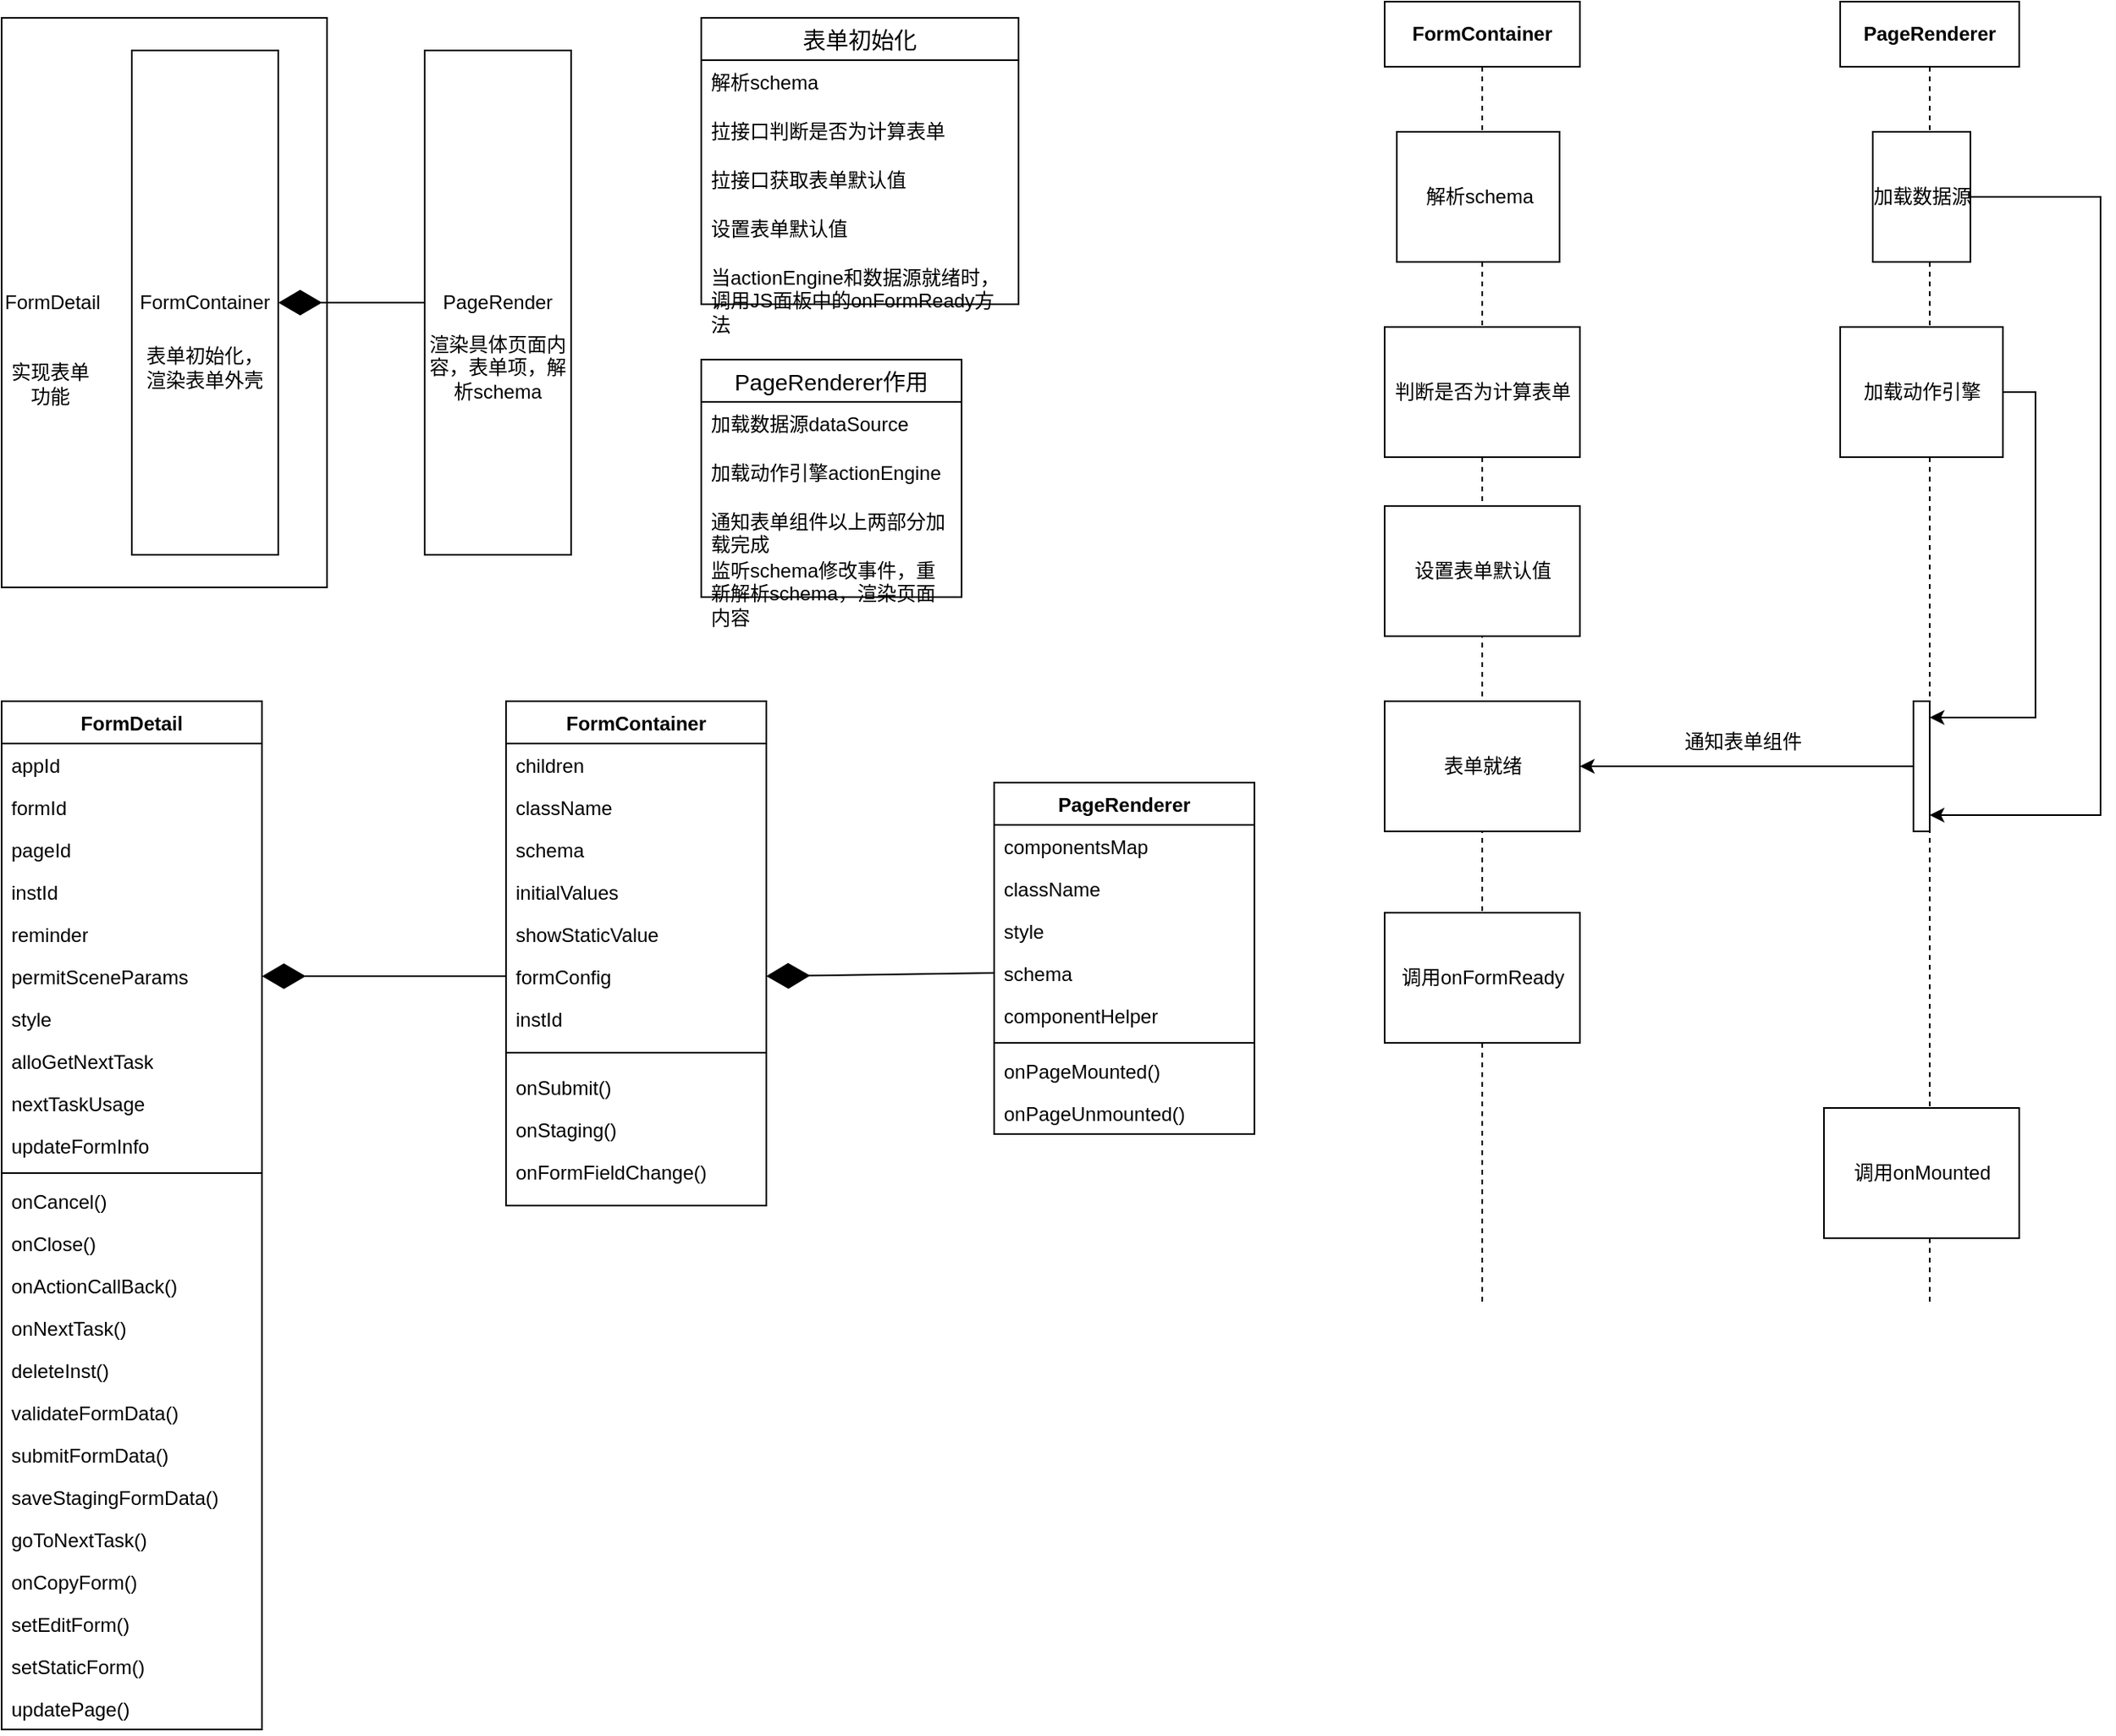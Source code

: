 <mxfile version="24.7.6">
  <diagram name="第 1 页" id="LoVdSpaz20xGBIXguYWv">
    <mxGraphModel dx="1248" dy="915" grid="1" gridSize="10" guides="1" tooltips="1" connect="1" arrows="1" fold="1" page="1" pageScale="1" pageWidth="827" pageHeight="1169" math="0" shadow="0">
      <root>
        <mxCell id="0" />
        <mxCell id="1" parent="0" />
        <mxCell id="MTlcmfKueNscHB39uHmk-1" value="FormDetail" style="html=1;whiteSpace=wrap;align=left;" parent="1" vertex="1">
          <mxGeometry x="190" y="250" width="200" height="350" as="geometry" />
        </mxCell>
        <mxCell id="MTlcmfKueNscHB39uHmk-3" value="FormContainer" style="html=1;whiteSpace=wrap;align=center;" parent="1" vertex="1">
          <mxGeometry x="270" y="270" width="90" height="310" as="geometry" />
        </mxCell>
        <mxCell id="MTlcmfKueNscHB39uHmk-4" value="PageRender" style="html=1;whiteSpace=wrap;align=center;" parent="1" vertex="1">
          <mxGeometry x="450" y="270" width="90" height="310" as="geometry" />
        </mxCell>
        <mxCell id="MTlcmfKueNscHB39uHmk-5" value="实现表单功能" style="text;html=1;align=center;verticalAlign=middle;whiteSpace=wrap;rounded=0;" parent="1" vertex="1">
          <mxGeometry x="190" y="460" width="60" height="30" as="geometry" />
        </mxCell>
        <mxCell id="MTlcmfKueNscHB39uHmk-6" value="表单初始化，渲染表单外壳" style="text;html=1;align=center;verticalAlign=middle;whiteSpace=wrap;rounded=0;" parent="1" vertex="1">
          <mxGeometry x="275" y="450" width="80" height="30" as="geometry" />
        </mxCell>
        <mxCell id="MTlcmfKueNscHB39uHmk-7" value="" style="endArrow=diamondThin;endFill=1;endSize=24;html=1;rounded=0;exitX=0;exitY=0.5;exitDx=0;exitDy=0;entryX=1;entryY=0.5;entryDx=0;entryDy=0;" parent="1" source="MTlcmfKueNscHB39uHmk-4" target="MTlcmfKueNscHB39uHmk-3" edge="1">
          <mxGeometry width="160" relative="1" as="geometry">
            <mxPoint x="270" y="860" as="sourcePoint" />
            <mxPoint x="430" y="860" as="targetPoint" />
          </mxGeometry>
        </mxCell>
        <mxCell id="MTlcmfKueNscHB39uHmk-8" value="渲染具体页面内容，表单项，解析schema" style="text;html=1;align=center;verticalAlign=middle;whiteSpace=wrap;rounded=0;" parent="1" vertex="1">
          <mxGeometry x="450" y="450" width="90" height="30" as="geometry" />
        </mxCell>
        <mxCell id="MTlcmfKueNscHB39uHmk-10" value="表单初始化" style="swimlane;fontStyle=0;childLayout=stackLayout;horizontal=1;startSize=26;horizontalStack=0;resizeParent=1;resizeParentMax=0;resizeLast=0;collapsible=1;marginBottom=0;align=center;fontSize=14;fixedWidth=0;resizeHeight=1;" parent="1" vertex="1">
          <mxGeometry x="620" y="250" width="195" height="176" as="geometry">
            <mxRectangle x="195" y="640" width="110" height="30" as="alternateBounds" />
          </mxGeometry>
        </mxCell>
        <mxCell id="MTlcmfKueNscHB39uHmk-11" value="解析schema" style="text;strokeColor=none;fillColor=none;spacingLeft=4;spacingRight=4;overflow=hidden;rotatable=0;points=[[0,0.5],[1,0.5]];portConstraint=eastwest;fontSize=12;whiteSpace=wrap;html=1;" parent="MTlcmfKueNscHB39uHmk-10" vertex="1">
          <mxGeometry y="26" width="195" height="30" as="geometry" />
        </mxCell>
        <mxCell id="MTlcmfKueNscHB39uHmk-12" value="拉接口判断是否为计算表单" style="text;strokeColor=none;fillColor=none;spacingLeft=4;spacingRight=4;overflow=hidden;rotatable=0;points=[[0,0.5],[1,0.5]];portConstraint=eastwest;fontSize=12;whiteSpace=wrap;html=1;" parent="MTlcmfKueNscHB39uHmk-10" vertex="1">
          <mxGeometry y="56" width="195" height="30" as="geometry" />
        </mxCell>
        <mxCell id="MTlcmfKueNscHB39uHmk-13" value="拉接口获取表单默认值" style="text;strokeColor=none;fillColor=none;spacingLeft=4;spacingRight=4;overflow=hidden;rotatable=0;points=[[0,0.5],[1,0.5]];portConstraint=eastwest;fontSize=12;whiteSpace=wrap;html=1;" parent="MTlcmfKueNscHB39uHmk-10" vertex="1">
          <mxGeometry y="86" width="195" height="30" as="geometry" />
        </mxCell>
        <mxCell id="MTlcmfKueNscHB39uHmk-14" value="设置表单默认值" style="text;strokeColor=none;fillColor=none;spacingLeft=4;spacingRight=4;overflow=hidden;rotatable=0;points=[[0,0.5],[1,0.5]];portConstraint=eastwest;fontSize=12;whiteSpace=wrap;html=1;" parent="MTlcmfKueNscHB39uHmk-10" vertex="1">
          <mxGeometry y="116" width="195" height="30" as="geometry" />
        </mxCell>
        <mxCell id="MTlcmfKueNscHB39uHmk-15" value="当actionEngine和数据源就绪时，调用JS面板中的onFormReady方法" style="text;strokeColor=none;fillColor=none;spacingLeft=4;spacingRight=4;overflow=visible;rotatable=0;points=[[0,0.5],[1,0.5]];portConstraint=eastwest;fontSize=12;whiteSpace=wrap;html=1;" parent="MTlcmfKueNscHB39uHmk-10" vertex="1">
          <mxGeometry y="146" width="195" height="30" as="geometry" />
        </mxCell>
        <mxCell id="MTlcmfKueNscHB39uHmk-18" value="PageRenderer作用" style="swimlane;fontStyle=0;childLayout=stackLayout;horizontal=1;startSize=26;horizontalStack=0;resizeParent=1;resizeParentMax=0;resizeLast=0;collapsible=1;marginBottom=0;align=center;fontSize=14;" parent="1" vertex="1">
          <mxGeometry x="620" y="460" width="160" height="146" as="geometry" />
        </mxCell>
        <mxCell id="MTlcmfKueNscHB39uHmk-19" value="加载数据源dataSource" style="text;strokeColor=none;fillColor=none;spacingLeft=4;spacingRight=4;overflow=hidden;rotatable=0;points=[[0,0.5],[1,0.5]];portConstraint=eastwest;fontSize=12;whiteSpace=wrap;html=1;" parent="MTlcmfKueNscHB39uHmk-18" vertex="1">
          <mxGeometry y="26" width="160" height="30" as="geometry" />
        </mxCell>
        <mxCell id="MTlcmfKueNscHB39uHmk-20" value="加载动作引擎actionEngine" style="text;strokeColor=none;fillColor=none;spacingLeft=4;spacingRight=4;overflow=hidden;rotatable=0;points=[[0,0.5],[1,0.5]];portConstraint=eastwest;fontSize=12;whiteSpace=wrap;html=1;" parent="MTlcmfKueNscHB39uHmk-18" vertex="1">
          <mxGeometry y="56" width="160" height="30" as="geometry" />
        </mxCell>
        <mxCell id="MTlcmfKueNscHB39uHmk-21" value="通知表单组件以上两部分加载完成" style="text;strokeColor=none;fillColor=none;spacingLeft=4;spacingRight=4;overflow=hidden;rotatable=0;points=[[0,0.5],[1,0.5]];portConstraint=eastwest;fontSize=12;whiteSpace=wrap;html=1;" parent="MTlcmfKueNscHB39uHmk-18" vertex="1">
          <mxGeometry y="86" width="160" height="30" as="geometry" />
        </mxCell>
        <mxCell id="MTlcmfKueNscHB39uHmk-22" value="监听schema修改事件，重新解析schema，渲染页面内容" style="text;strokeColor=none;fillColor=none;spacingLeft=4;spacingRight=4;overflow=visible;rotatable=0;points=[[0,0.5],[1,0.5]];portConstraint=eastwest;fontSize=12;whiteSpace=wrap;html=1;" parent="MTlcmfKueNscHB39uHmk-18" vertex="1">
          <mxGeometry y="116" width="160" height="30" as="geometry" />
        </mxCell>
        <mxCell id="aeAs8SqdMSBDvHF7y7z5-1" value="FormContainer" style="swimlane;fontStyle=1;align=center;verticalAlign=top;childLayout=stackLayout;horizontal=1;startSize=26;horizontalStack=0;resizeParent=1;resizeLast=0;collapsible=1;marginBottom=0;rounded=0;shadow=0;strokeWidth=1;" parent="1" vertex="1">
          <mxGeometry x="500" y="670" width="160" height="310" as="geometry">
            <mxRectangle x="230" y="140" width="160" height="26" as="alternateBounds" />
          </mxGeometry>
        </mxCell>
        <mxCell id="aeAs8SqdMSBDvHF7y7z5-2" value="children" style="text;align=left;verticalAlign=top;spacingLeft=4;spacingRight=4;overflow=hidden;rotatable=0;points=[[0,0.5],[1,0.5]];portConstraint=eastwest;" parent="aeAs8SqdMSBDvHF7y7z5-1" vertex="1">
          <mxGeometry y="26" width="160" height="26" as="geometry" />
        </mxCell>
        <mxCell id="aeAs8SqdMSBDvHF7y7z5-3" value="className" style="text;align=left;verticalAlign=top;spacingLeft=4;spacingRight=4;overflow=hidden;rotatable=0;points=[[0,0.5],[1,0.5]];portConstraint=eastwest;rounded=0;shadow=0;html=0;" parent="aeAs8SqdMSBDvHF7y7z5-1" vertex="1">
          <mxGeometry y="52" width="160" height="26" as="geometry" />
        </mxCell>
        <mxCell id="aeAs8SqdMSBDvHF7y7z5-4" value="schema" style="text;align=left;verticalAlign=top;spacingLeft=4;spacingRight=4;overflow=hidden;rotatable=0;points=[[0,0.5],[1,0.5]];portConstraint=eastwest;rounded=0;shadow=0;html=0;" parent="aeAs8SqdMSBDvHF7y7z5-1" vertex="1">
          <mxGeometry y="78" width="160" height="26" as="geometry" />
        </mxCell>
        <mxCell id="aeAs8SqdMSBDvHF7y7z5-5" value="initialValues" style="text;align=left;verticalAlign=top;spacingLeft=4;spacingRight=4;overflow=hidden;rotatable=0;points=[[0,0.5],[1,0.5]];portConstraint=eastwest;rounded=0;shadow=0;html=0;" parent="aeAs8SqdMSBDvHF7y7z5-1" vertex="1">
          <mxGeometry y="104" width="160" height="26" as="geometry" />
        </mxCell>
        <mxCell id="aeAs8SqdMSBDvHF7y7z5-6" value="showStaticValue" style="text;align=left;verticalAlign=top;spacingLeft=4;spacingRight=4;overflow=hidden;rotatable=0;points=[[0,0.5],[1,0.5]];portConstraint=eastwest;rounded=0;shadow=0;html=0;" parent="aeAs8SqdMSBDvHF7y7z5-1" vertex="1">
          <mxGeometry y="130" width="160" height="26" as="geometry" />
        </mxCell>
        <mxCell id="aeAs8SqdMSBDvHF7y7z5-7" value="formConfig" style="text;align=left;verticalAlign=top;spacingLeft=4;spacingRight=4;overflow=hidden;rotatable=0;points=[[0,0.5],[1,0.5]];portConstraint=eastwest;rounded=0;shadow=0;html=0;" parent="aeAs8SqdMSBDvHF7y7z5-1" vertex="1">
          <mxGeometry y="156" width="160" height="26" as="geometry" />
        </mxCell>
        <mxCell id="aeAs8SqdMSBDvHF7y7z5-8" value="instId" style="text;align=left;verticalAlign=top;spacingLeft=4;spacingRight=4;overflow=hidden;rotatable=0;points=[[0,0.5],[1,0.5]];portConstraint=eastwest;rounded=0;shadow=0;html=0;" parent="aeAs8SqdMSBDvHF7y7z5-1" vertex="1">
          <mxGeometry y="182" width="160" height="26" as="geometry" />
        </mxCell>
        <mxCell id="aeAs8SqdMSBDvHF7y7z5-9" value="" style="line;html=1;strokeWidth=1;align=left;verticalAlign=middle;spacingTop=-1;spacingLeft=3;spacingRight=3;rotatable=0;labelPosition=right;points=[];portConstraint=eastwest;" parent="aeAs8SqdMSBDvHF7y7z5-1" vertex="1">
          <mxGeometry y="208" width="160" height="16" as="geometry" />
        </mxCell>
        <mxCell id="aeAs8SqdMSBDvHF7y7z5-10" value="onSubmit()" style="text;align=left;verticalAlign=top;spacingLeft=4;spacingRight=4;overflow=hidden;rotatable=0;points=[[0,0.5],[1,0.5]];portConstraint=eastwest;rounded=0;shadow=0;html=0;" parent="aeAs8SqdMSBDvHF7y7z5-1" vertex="1">
          <mxGeometry y="224" width="160" height="26" as="geometry" />
        </mxCell>
        <mxCell id="aeAs8SqdMSBDvHF7y7z5-11" value="onStaging()" style="text;align=left;verticalAlign=top;spacingLeft=4;spacingRight=4;overflow=hidden;rotatable=0;points=[[0,0.5],[1,0.5]];portConstraint=eastwest;rounded=0;shadow=0;html=0;" parent="aeAs8SqdMSBDvHF7y7z5-1" vertex="1">
          <mxGeometry y="250" width="160" height="26" as="geometry" />
        </mxCell>
        <mxCell id="aeAs8SqdMSBDvHF7y7z5-12" value="onFormFieldChange()" style="text;align=left;verticalAlign=top;spacingLeft=4;spacingRight=4;overflow=hidden;rotatable=0;points=[[0,0.5],[1,0.5]];portConstraint=eastwest;rounded=0;shadow=0;html=0;" parent="aeAs8SqdMSBDvHF7y7z5-1" vertex="1">
          <mxGeometry y="276" width="160" height="26" as="geometry" />
        </mxCell>
        <mxCell id="aeAs8SqdMSBDvHF7y7z5-13" value="PageRenderer" style="swimlane;fontStyle=1;align=center;verticalAlign=top;childLayout=stackLayout;horizontal=1;startSize=26;horizontalStack=0;resizeParent=1;resizeParentMax=0;resizeLast=0;collapsible=1;marginBottom=0;whiteSpace=wrap;html=1;" parent="1" vertex="1">
          <mxGeometry x="800" y="720" width="160" height="216" as="geometry" />
        </mxCell>
        <mxCell id="aeAs8SqdMSBDvHF7y7z5-14" value="componentsMap" style="text;strokeColor=none;fillColor=none;align=left;verticalAlign=top;spacingLeft=4;spacingRight=4;overflow=hidden;rotatable=0;points=[[0,0.5],[1,0.5]];portConstraint=eastwest;whiteSpace=wrap;html=1;" parent="aeAs8SqdMSBDvHF7y7z5-13" vertex="1">
          <mxGeometry y="26" width="160" height="26" as="geometry" />
        </mxCell>
        <mxCell id="aeAs8SqdMSBDvHF7y7z5-15" value="className" style="text;strokeColor=none;fillColor=none;align=left;verticalAlign=top;spacingLeft=4;spacingRight=4;overflow=hidden;rotatable=0;points=[[0,0.5],[1,0.5]];portConstraint=eastwest;whiteSpace=wrap;html=1;" parent="aeAs8SqdMSBDvHF7y7z5-13" vertex="1">
          <mxGeometry y="52" width="160" height="26" as="geometry" />
        </mxCell>
        <mxCell id="aeAs8SqdMSBDvHF7y7z5-16" value="style" style="text;strokeColor=none;fillColor=none;align=left;verticalAlign=top;spacingLeft=4;spacingRight=4;overflow=hidden;rotatable=0;points=[[0,0.5],[1,0.5]];portConstraint=eastwest;whiteSpace=wrap;html=1;" parent="aeAs8SqdMSBDvHF7y7z5-13" vertex="1">
          <mxGeometry y="78" width="160" height="26" as="geometry" />
        </mxCell>
        <mxCell id="aeAs8SqdMSBDvHF7y7z5-17" value="schema" style="text;strokeColor=none;fillColor=none;align=left;verticalAlign=top;spacingLeft=4;spacingRight=4;overflow=hidden;rotatable=0;points=[[0,0.5],[1,0.5]];portConstraint=eastwest;whiteSpace=wrap;html=1;" parent="aeAs8SqdMSBDvHF7y7z5-13" vertex="1">
          <mxGeometry y="104" width="160" height="26" as="geometry" />
        </mxCell>
        <mxCell id="aeAs8SqdMSBDvHF7y7z5-18" value="componentHelper" style="text;strokeColor=none;fillColor=none;align=left;verticalAlign=top;spacingLeft=4;spacingRight=4;overflow=hidden;rotatable=0;points=[[0,0.5],[1,0.5]];portConstraint=eastwest;whiteSpace=wrap;html=1;" parent="aeAs8SqdMSBDvHF7y7z5-13" vertex="1">
          <mxGeometry y="130" width="160" height="26" as="geometry" />
        </mxCell>
        <mxCell id="aeAs8SqdMSBDvHF7y7z5-19" value="" style="line;strokeWidth=1;fillColor=none;align=left;verticalAlign=middle;spacingTop=-1;spacingLeft=3;spacingRight=3;rotatable=0;labelPosition=right;points=[];portConstraint=eastwest;strokeColor=inherit;" parent="aeAs8SqdMSBDvHF7y7z5-13" vertex="1">
          <mxGeometry y="156" width="160" height="8" as="geometry" />
        </mxCell>
        <mxCell id="aeAs8SqdMSBDvHF7y7z5-20" value="onPageMounted()" style="text;strokeColor=none;fillColor=none;align=left;verticalAlign=top;spacingLeft=4;spacingRight=4;overflow=hidden;rotatable=0;points=[[0,0.5],[1,0.5]];portConstraint=eastwest;whiteSpace=wrap;html=1;" parent="aeAs8SqdMSBDvHF7y7z5-13" vertex="1">
          <mxGeometry y="164" width="160" height="26" as="geometry" />
        </mxCell>
        <mxCell id="aeAs8SqdMSBDvHF7y7z5-21" value="onPageUnmounted()" style="text;strokeColor=none;fillColor=none;align=left;verticalAlign=top;spacingLeft=4;spacingRight=4;overflow=hidden;rotatable=0;points=[[0,0.5],[1,0.5]];portConstraint=eastwest;whiteSpace=wrap;html=1;" parent="aeAs8SqdMSBDvHF7y7z5-13" vertex="1">
          <mxGeometry y="190" width="160" height="26" as="geometry" />
        </mxCell>
        <mxCell id="aeAs8SqdMSBDvHF7y7z5-22" value="" style="endArrow=diamondThin;endFill=1;endSize=24;html=1;rounded=0;entryX=1;entryY=0.5;entryDx=0;entryDy=0;exitX=0;exitY=0.5;exitDx=0;exitDy=0;" parent="1" source="aeAs8SqdMSBDvHF7y7z5-17" target="aeAs8SqdMSBDvHF7y7z5-7" edge="1">
          <mxGeometry width="160" relative="1" as="geometry">
            <mxPoint x="769" y="813" as="sourcePoint" />
            <mxPoint x="830" y="1020" as="targetPoint" />
          </mxGeometry>
        </mxCell>
        <mxCell id="aeAs8SqdMSBDvHF7y7z5-23" value="FormDetail" style="swimlane;fontStyle=1;align=center;verticalAlign=top;childLayout=stackLayout;horizontal=1;startSize=26;horizontalStack=0;resizeParent=1;resizeParentMax=0;resizeLast=0;collapsible=1;marginBottom=0;whiteSpace=wrap;html=1;" parent="1" vertex="1">
          <mxGeometry x="190" y="670" width="160" height="632" as="geometry" />
        </mxCell>
        <mxCell id="aeAs8SqdMSBDvHF7y7z5-24" value="appId" style="text;strokeColor=none;fillColor=none;align=left;verticalAlign=top;spacingLeft=4;spacingRight=4;overflow=hidden;rotatable=0;points=[[0,0.5],[1,0.5]];portConstraint=eastwest;whiteSpace=wrap;html=1;" parent="aeAs8SqdMSBDvHF7y7z5-23" vertex="1">
          <mxGeometry y="26" width="160" height="26" as="geometry" />
        </mxCell>
        <mxCell id="aeAs8SqdMSBDvHF7y7z5-25" value="formId" style="text;strokeColor=none;fillColor=none;align=left;verticalAlign=top;spacingLeft=4;spacingRight=4;overflow=hidden;rotatable=0;points=[[0,0.5],[1,0.5]];portConstraint=eastwest;whiteSpace=wrap;html=1;" parent="aeAs8SqdMSBDvHF7y7z5-23" vertex="1">
          <mxGeometry y="52" width="160" height="26" as="geometry" />
        </mxCell>
        <mxCell id="aeAs8SqdMSBDvHF7y7z5-26" value="pageId" style="text;strokeColor=none;fillColor=none;align=left;verticalAlign=top;spacingLeft=4;spacingRight=4;overflow=hidden;rotatable=0;points=[[0,0.5],[1,0.5]];portConstraint=eastwest;whiteSpace=wrap;html=1;" parent="aeAs8SqdMSBDvHF7y7z5-23" vertex="1">
          <mxGeometry y="78" width="160" height="26" as="geometry" />
        </mxCell>
        <mxCell id="aeAs8SqdMSBDvHF7y7z5-27" value="instId" style="text;strokeColor=none;fillColor=none;align=left;verticalAlign=top;spacingLeft=4;spacingRight=4;overflow=hidden;rotatable=0;points=[[0,0.5],[1,0.5]];portConstraint=eastwest;whiteSpace=wrap;html=1;" parent="aeAs8SqdMSBDvHF7y7z5-23" vertex="1">
          <mxGeometry y="104" width="160" height="26" as="geometry" />
        </mxCell>
        <mxCell id="aeAs8SqdMSBDvHF7y7z5-28" value="reminder" style="text;strokeColor=none;fillColor=none;align=left;verticalAlign=top;spacingLeft=4;spacingRight=4;overflow=hidden;rotatable=0;points=[[0,0.5],[1,0.5]];portConstraint=eastwest;whiteSpace=wrap;html=1;" parent="aeAs8SqdMSBDvHF7y7z5-23" vertex="1">
          <mxGeometry y="130" width="160" height="26" as="geometry" />
        </mxCell>
        <mxCell id="aeAs8SqdMSBDvHF7y7z5-29" value="permitSceneParams" style="text;strokeColor=none;fillColor=none;align=left;verticalAlign=top;spacingLeft=4;spacingRight=4;overflow=hidden;rotatable=0;points=[[0,0.5],[1,0.5]];portConstraint=eastwest;whiteSpace=wrap;html=1;" parent="aeAs8SqdMSBDvHF7y7z5-23" vertex="1">
          <mxGeometry y="156" width="160" height="26" as="geometry" />
        </mxCell>
        <mxCell id="aeAs8SqdMSBDvHF7y7z5-30" value="style" style="text;strokeColor=none;fillColor=none;align=left;verticalAlign=top;spacingLeft=4;spacingRight=4;overflow=hidden;rotatable=0;points=[[0,0.5],[1,0.5]];portConstraint=eastwest;whiteSpace=wrap;html=1;" parent="aeAs8SqdMSBDvHF7y7z5-23" vertex="1">
          <mxGeometry y="182" width="160" height="26" as="geometry" />
        </mxCell>
        <mxCell id="aeAs8SqdMSBDvHF7y7z5-31" value="alloGetNextTask" style="text;strokeColor=none;fillColor=none;align=left;verticalAlign=top;spacingLeft=4;spacingRight=4;overflow=hidden;rotatable=0;points=[[0,0.5],[1,0.5]];portConstraint=eastwest;whiteSpace=wrap;html=1;" parent="aeAs8SqdMSBDvHF7y7z5-23" vertex="1">
          <mxGeometry y="208" width="160" height="26" as="geometry" />
        </mxCell>
        <mxCell id="aeAs8SqdMSBDvHF7y7z5-32" value="nextTaskUsage" style="text;strokeColor=none;fillColor=none;align=left;verticalAlign=top;spacingLeft=4;spacingRight=4;overflow=hidden;rotatable=0;points=[[0,0.5],[1,0.5]];portConstraint=eastwest;whiteSpace=wrap;html=1;" parent="aeAs8SqdMSBDvHF7y7z5-23" vertex="1">
          <mxGeometry y="234" width="160" height="26" as="geometry" />
        </mxCell>
        <mxCell id="aeAs8SqdMSBDvHF7y7z5-33" value="updateFormInfo" style="text;strokeColor=none;fillColor=none;align=left;verticalAlign=top;spacingLeft=4;spacingRight=4;overflow=hidden;rotatable=0;points=[[0,0.5],[1,0.5]];portConstraint=eastwest;whiteSpace=wrap;html=1;" parent="aeAs8SqdMSBDvHF7y7z5-23" vertex="1">
          <mxGeometry y="260" width="160" height="26" as="geometry" />
        </mxCell>
        <mxCell id="aeAs8SqdMSBDvHF7y7z5-34" value="" style="line;strokeWidth=1;fillColor=none;align=left;verticalAlign=middle;spacingTop=-1;spacingLeft=3;spacingRight=3;rotatable=0;labelPosition=right;points=[];portConstraint=eastwest;strokeColor=inherit;" parent="aeAs8SqdMSBDvHF7y7z5-23" vertex="1">
          <mxGeometry y="286" width="160" height="8" as="geometry" />
        </mxCell>
        <mxCell id="aeAs8SqdMSBDvHF7y7z5-35" value="onCancel()" style="text;strokeColor=none;fillColor=none;align=left;verticalAlign=top;spacingLeft=4;spacingRight=4;overflow=hidden;rotatable=0;points=[[0,0.5],[1,0.5]];portConstraint=eastwest;whiteSpace=wrap;html=1;" parent="aeAs8SqdMSBDvHF7y7z5-23" vertex="1">
          <mxGeometry y="294" width="160" height="26" as="geometry" />
        </mxCell>
        <mxCell id="aeAs8SqdMSBDvHF7y7z5-36" value="onClose()" style="text;strokeColor=none;fillColor=none;align=left;verticalAlign=top;spacingLeft=4;spacingRight=4;overflow=hidden;rotatable=0;points=[[0,0.5],[1,0.5]];portConstraint=eastwest;whiteSpace=wrap;html=1;" parent="aeAs8SqdMSBDvHF7y7z5-23" vertex="1">
          <mxGeometry y="320" width="160" height="26" as="geometry" />
        </mxCell>
        <mxCell id="aeAs8SqdMSBDvHF7y7z5-37" value="onActionCallBack()" style="text;strokeColor=none;fillColor=none;align=left;verticalAlign=top;spacingLeft=4;spacingRight=4;overflow=hidden;rotatable=0;points=[[0,0.5],[1,0.5]];portConstraint=eastwest;whiteSpace=wrap;html=1;" parent="aeAs8SqdMSBDvHF7y7z5-23" vertex="1">
          <mxGeometry y="346" width="160" height="26" as="geometry" />
        </mxCell>
        <mxCell id="aeAs8SqdMSBDvHF7y7z5-38" value="onNextTask()" style="text;strokeColor=none;fillColor=none;align=left;verticalAlign=top;spacingLeft=4;spacingRight=4;overflow=hidden;rotatable=0;points=[[0,0.5],[1,0.5]];portConstraint=eastwest;whiteSpace=wrap;html=1;" parent="aeAs8SqdMSBDvHF7y7z5-23" vertex="1">
          <mxGeometry y="372" width="160" height="26" as="geometry" />
        </mxCell>
        <mxCell id="aeAs8SqdMSBDvHF7y7z5-39" value="deleteInst()" style="text;strokeColor=none;fillColor=none;align=left;verticalAlign=top;spacingLeft=4;spacingRight=4;overflow=hidden;rotatable=0;points=[[0,0.5],[1,0.5]];portConstraint=eastwest;whiteSpace=wrap;html=1;" parent="aeAs8SqdMSBDvHF7y7z5-23" vertex="1">
          <mxGeometry y="398" width="160" height="26" as="geometry" />
        </mxCell>
        <mxCell id="aeAs8SqdMSBDvHF7y7z5-40" value="validateFormData()" style="text;strokeColor=none;fillColor=none;align=left;verticalAlign=top;spacingLeft=4;spacingRight=4;overflow=hidden;rotatable=0;points=[[0,0.5],[1,0.5]];portConstraint=eastwest;whiteSpace=wrap;html=1;" parent="aeAs8SqdMSBDvHF7y7z5-23" vertex="1">
          <mxGeometry y="424" width="160" height="26" as="geometry" />
        </mxCell>
        <mxCell id="aeAs8SqdMSBDvHF7y7z5-41" value="submitFormData()" style="text;strokeColor=none;fillColor=none;align=left;verticalAlign=top;spacingLeft=4;spacingRight=4;overflow=hidden;rotatable=0;points=[[0,0.5],[1,0.5]];portConstraint=eastwest;whiteSpace=wrap;html=1;" parent="aeAs8SqdMSBDvHF7y7z5-23" vertex="1">
          <mxGeometry y="450" width="160" height="26" as="geometry" />
        </mxCell>
        <mxCell id="aeAs8SqdMSBDvHF7y7z5-42" value="saveStagingFormData()" style="text;strokeColor=none;fillColor=none;align=left;verticalAlign=top;spacingLeft=4;spacingRight=4;overflow=hidden;rotatable=0;points=[[0,0.5],[1,0.5]];portConstraint=eastwest;whiteSpace=wrap;html=1;" parent="aeAs8SqdMSBDvHF7y7z5-23" vertex="1">
          <mxGeometry y="476" width="160" height="26" as="geometry" />
        </mxCell>
        <mxCell id="aeAs8SqdMSBDvHF7y7z5-43" value="goToNextTask()" style="text;strokeColor=none;fillColor=none;align=left;verticalAlign=top;spacingLeft=4;spacingRight=4;overflow=hidden;rotatable=0;points=[[0,0.5],[1,0.5]];portConstraint=eastwest;whiteSpace=wrap;html=1;" parent="aeAs8SqdMSBDvHF7y7z5-23" vertex="1">
          <mxGeometry y="502" width="160" height="26" as="geometry" />
        </mxCell>
        <mxCell id="aeAs8SqdMSBDvHF7y7z5-44" value="onCopyForm()" style="text;strokeColor=none;fillColor=none;align=left;verticalAlign=top;spacingLeft=4;spacingRight=4;overflow=hidden;rotatable=0;points=[[0,0.5],[1,0.5]];portConstraint=eastwest;whiteSpace=wrap;html=1;" parent="aeAs8SqdMSBDvHF7y7z5-23" vertex="1">
          <mxGeometry y="528" width="160" height="26" as="geometry" />
        </mxCell>
        <mxCell id="aeAs8SqdMSBDvHF7y7z5-45" value="setEditForm()" style="text;strokeColor=none;fillColor=none;align=left;verticalAlign=top;spacingLeft=4;spacingRight=4;overflow=hidden;rotatable=0;points=[[0,0.5],[1,0.5]];portConstraint=eastwest;whiteSpace=wrap;html=1;" parent="aeAs8SqdMSBDvHF7y7z5-23" vertex="1">
          <mxGeometry y="554" width="160" height="26" as="geometry" />
        </mxCell>
        <mxCell id="aeAs8SqdMSBDvHF7y7z5-46" value="setStaticForm()" style="text;strokeColor=none;fillColor=none;align=left;verticalAlign=top;spacingLeft=4;spacingRight=4;overflow=hidden;rotatable=0;points=[[0,0.5],[1,0.5]];portConstraint=eastwest;whiteSpace=wrap;html=1;" parent="aeAs8SqdMSBDvHF7y7z5-23" vertex="1">
          <mxGeometry y="580" width="160" height="26" as="geometry" />
        </mxCell>
        <mxCell id="aeAs8SqdMSBDvHF7y7z5-47" value="updatePage()" style="text;strokeColor=none;fillColor=none;align=left;verticalAlign=top;spacingLeft=4;spacingRight=4;overflow=hidden;rotatable=0;points=[[0,0.5],[1,0.5]];portConstraint=eastwest;whiteSpace=wrap;html=1;" parent="aeAs8SqdMSBDvHF7y7z5-23" vertex="1">
          <mxGeometry y="606" width="160" height="26" as="geometry" />
        </mxCell>
        <mxCell id="aeAs8SqdMSBDvHF7y7z5-48" value="" style="endArrow=diamondThin;endFill=1;endSize=24;html=1;rounded=0;entryX=1;entryY=0.5;entryDx=0;entryDy=0;exitX=0;exitY=0.5;exitDx=0;exitDy=0;" parent="1" source="aeAs8SqdMSBDvHF7y7z5-7" target="aeAs8SqdMSBDvHF7y7z5-29" edge="1">
          <mxGeometry width="160" relative="1" as="geometry">
            <mxPoint x="390" y="1040" as="sourcePoint" />
            <mxPoint x="550" y="1040" as="targetPoint" />
          </mxGeometry>
        </mxCell>
        <mxCell id="bCVCQJ4ItA6XDc_331jL-8" value="&lt;span style=&quot;font-weight: 700; text-wrap: nowrap;&quot;&gt;FormContainer&lt;/span&gt;" style="shape=umlLifeline;perimeter=lifelinePerimeter;whiteSpace=wrap;html=1;container=1;dropTarget=0;collapsible=0;recursiveResize=0;outlineConnect=0;portConstraint=eastwest;newEdgeStyle={&quot;curved&quot;:0,&quot;rounded&quot;:0};" vertex="1" parent="1">
          <mxGeometry x="1040" y="240" width="120" height="800" as="geometry" />
        </mxCell>
        <mxCell id="bCVCQJ4ItA6XDc_331jL-10" value="解析schema" style="html=1;points=[[0,0,0,0,5],[0,1,0,0,-5],[1,0,0,0,5],[1,1,0,0,-5]];perimeter=orthogonalPerimeter;outlineConnect=0;targetShapes=umlLifeline;portConstraint=eastwest;newEdgeStyle={&quot;curved&quot;:0,&quot;rounded&quot;:0};" vertex="1" parent="bCVCQJ4ItA6XDc_331jL-8">
          <mxGeometry x="7.5" y="80" width="100" height="80" as="geometry" />
        </mxCell>
        <mxCell id="bCVCQJ4ItA6XDc_331jL-12" value="判断是否为计算表单" style="html=1;points=[[0,0,0,0,5],[0,1,0,0,-5],[1,0,0,0,5],[1,1,0,0,-5]];perimeter=orthogonalPerimeter;outlineConnect=0;targetShapes=umlLifeline;portConstraint=eastwest;newEdgeStyle={&quot;curved&quot;:0,&quot;rounded&quot;:0};" vertex="1" parent="bCVCQJ4ItA6XDc_331jL-8">
          <mxGeometry y="200" width="120" height="80" as="geometry" />
        </mxCell>
        <mxCell id="bCVCQJ4ItA6XDc_331jL-13" value="设置表单默认值" style="html=1;points=[[0,0,0,0,5],[0,1,0,0,-5],[1,0,0,0,5],[1,1,0,0,-5]];perimeter=orthogonalPerimeter;outlineConnect=0;targetShapes=umlLifeline;portConstraint=eastwest;newEdgeStyle={&quot;curved&quot;:0,&quot;rounded&quot;:0};" vertex="1" parent="bCVCQJ4ItA6XDc_331jL-8">
          <mxGeometry y="310" width="120" height="80" as="geometry" />
        </mxCell>
        <mxCell id="bCVCQJ4ItA6XDc_331jL-18" value="表单就绪" style="html=1;points=[[0,0,0,0,5],[0,1,0,0,-5],[1,0,0,0,5],[1,1,0,0,-5]];perimeter=orthogonalPerimeter;outlineConnect=0;targetShapes=umlLifeline;portConstraint=eastwest;newEdgeStyle={&quot;curved&quot;:0,&quot;rounded&quot;:0};" vertex="1" parent="bCVCQJ4ItA6XDc_331jL-8">
          <mxGeometry y="430" width="120" height="80" as="geometry" />
        </mxCell>
        <mxCell id="bCVCQJ4ItA6XDc_331jL-22" value="调用onFormReady" style="html=1;points=[[0,0,0,0,5],[0,1,0,0,-5],[1,0,0,0,5],[1,1,0,0,-5]];perimeter=orthogonalPerimeter;outlineConnect=0;targetShapes=umlLifeline;portConstraint=eastwest;newEdgeStyle={&quot;curved&quot;:0,&quot;rounded&quot;:0};" vertex="1" parent="bCVCQJ4ItA6XDc_331jL-8">
          <mxGeometry y="560" width="120" height="80" as="geometry" />
        </mxCell>
        <mxCell id="bCVCQJ4ItA6XDc_331jL-9" value="&lt;span style=&quot;font-weight: 700;&quot;&gt;PageRenderer&lt;/span&gt;" style="shape=umlLifeline;perimeter=lifelinePerimeter;whiteSpace=wrap;html=1;container=1;dropTarget=0;collapsible=0;recursiveResize=0;outlineConnect=0;portConstraint=eastwest;newEdgeStyle={&quot;curved&quot;:0,&quot;rounded&quot;:0};" vertex="1" parent="1">
          <mxGeometry x="1320" y="240" width="110" height="800" as="geometry" />
        </mxCell>
        <mxCell id="bCVCQJ4ItA6XDc_331jL-21" style="edgeStyle=orthogonalEdgeStyle;rounded=0;orthogonalLoop=1;jettySize=auto;html=1;curved=0;" edge="1" parent="bCVCQJ4ItA6XDc_331jL-9" source="bCVCQJ4ItA6XDc_331jL-11" target="bCVCQJ4ItA6XDc_331jL-16">
          <mxGeometry relative="1" as="geometry">
            <mxPoint x="160" y="500" as="targetPoint" />
            <Array as="points">
              <mxPoint x="160" y="120" />
              <mxPoint x="160" y="500" />
            </Array>
          </mxGeometry>
        </mxCell>
        <mxCell id="bCVCQJ4ItA6XDc_331jL-11" value="加载数据源" style="html=1;points=[[0,0,0,0,5],[0,1,0,0,-5],[1,0,0,0,5],[1,1,0,0,-5]];perimeter=orthogonalPerimeter;outlineConnect=0;targetShapes=umlLifeline;portConstraint=eastwest;newEdgeStyle={&quot;curved&quot;:0,&quot;rounded&quot;:0};" vertex="1" parent="bCVCQJ4ItA6XDc_331jL-9">
          <mxGeometry x="20" y="80" width="60" height="80" as="geometry" />
        </mxCell>
        <mxCell id="bCVCQJ4ItA6XDc_331jL-14" value="加载动作引擎" style="html=1;points=[[0,0,0,0,5],[0,1,0,0,-5],[1,0,0,0,5],[1,1,0,0,-5]];perimeter=orthogonalPerimeter;outlineConnect=0;targetShapes=umlLifeline;portConstraint=eastwest;newEdgeStyle={&quot;curved&quot;:0,&quot;rounded&quot;:0};" vertex="1" parent="bCVCQJ4ItA6XDc_331jL-9">
          <mxGeometry y="200" width="100" height="80" as="geometry" />
        </mxCell>
        <mxCell id="bCVCQJ4ItA6XDc_331jL-16" value="" style="html=1;points=[[0,0,0,0,5],[0,1,0,0,-5],[1,0,0,0,5],[1,1,0,0,-5]];perimeter=orthogonalPerimeter;outlineConnect=0;targetShapes=umlLifeline;portConstraint=eastwest;newEdgeStyle={&quot;curved&quot;:0,&quot;rounded&quot;:0};" vertex="1" parent="bCVCQJ4ItA6XDc_331jL-9">
          <mxGeometry x="45" y="430" width="10" height="80" as="geometry" />
        </mxCell>
        <mxCell id="bCVCQJ4ItA6XDc_331jL-17" style="edgeStyle=orthogonalEdgeStyle;rounded=0;orthogonalLoop=1;jettySize=auto;html=1;curved=0;" edge="1" parent="bCVCQJ4ItA6XDc_331jL-9" source="bCVCQJ4ItA6XDc_331jL-14">
          <mxGeometry relative="1" as="geometry">
            <mxPoint x="55" y="440" as="targetPoint" />
            <Array as="points">
              <mxPoint x="120" y="240" />
              <mxPoint x="120" y="440" />
              <mxPoint x="55" y="440" />
            </Array>
          </mxGeometry>
        </mxCell>
        <mxCell id="bCVCQJ4ItA6XDc_331jL-24" value="调用onMounted" style="html=1;points=[[0,0,0,0,5],[0,1,0,0,-5],[1,0,0,0,5],[1,1,0,0,-5]];perimeter=orthogonalPerimeter;outlineConnect=0;targetShapes=umlLifeline;portConstraint=eastwest;newEdgeStyle={&quot;curved&quot;:0,&quot;rounded&quot;:0};" vertex="1" parent="bCVCQJ4ItA6XDc_331jL-9">
          <mxGeometry x="-10" y="680" width="120" height="80" as="geometry" />
        </mxCell>
        <mxCell id="bCVCQJ4ItA6XDc_331jL-19" style="edgeStyle=orthogonalEdgeStyle;rounded=0;orthogonalLoop=1;jettySize=auto;html=1;curved=0;" edge="1" parent="1" source="bCVCQJ4ItA6XDc_331jL-16" target="bCVCQJ4ItA6XDc_331jL-18">
          <mxGeometry relative="1" as="geometry" />
        </mxCell>
        <mxCell id="bCVCQJ4ItA6XDc_331jL-23" value="通知表单组件" style="text;html=1;align=center;verticalAlign=middle;resizable=0;points=[];autosize=1;strokeColor=none;fillColor=none;" vertex="1" parent="1">
          <mxGeometry x="1210" y="680" width="100" height="30" as="geometry" />
        </mxCell>
      </root>
    </mxGraphModel>
  </diagram>
</mxfile>
